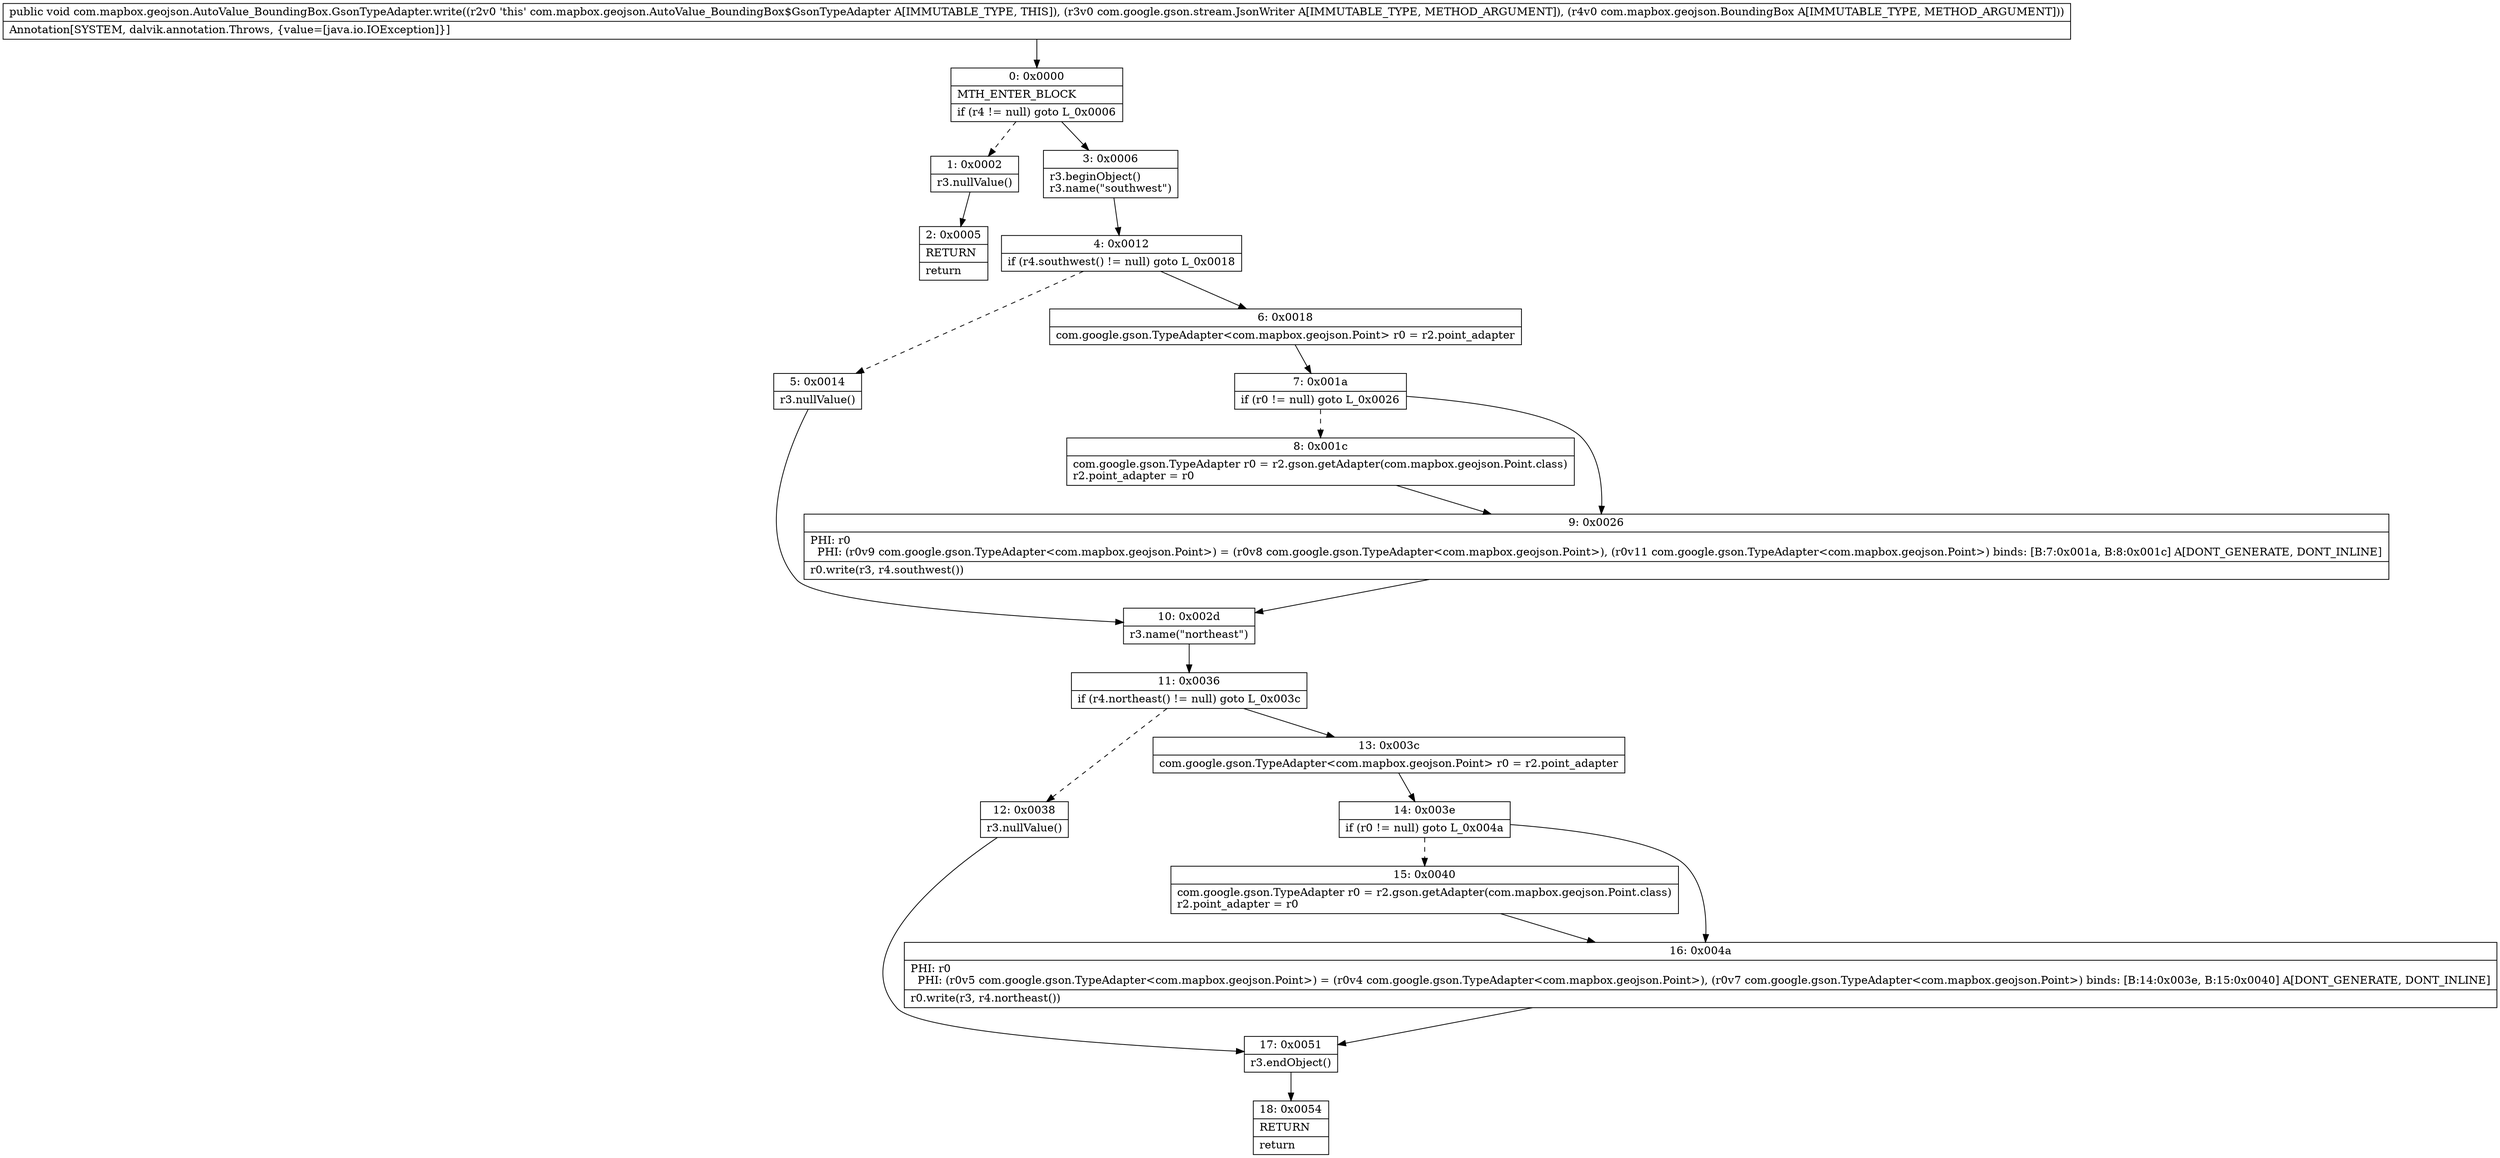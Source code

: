 digraph "CFG forcom.mapbox.geojson.AutoValue_BoundingBox.GsonTypeAdapter.write(Lcom\/google\/gson\/stream\/JsonWriter;Lcom\/mapbox\/geojson\/BoundingBox;)V" {
Node_0 [shape=record,label="{0\:\ 0x0000|MTH_ENTER_BLOCK\l|if (r4 != null) goto L_0x0006\l}"];
Node_1 [shape=record,label="{1\:\ 0x0002|r3.nullValue()\l}"];
Node_2 [shape=record,label="{2\:\ 0x0005|RETURN\l|return\l}"];
Node_3 [shape=record,label="{3\:\ 0x0006|r3.beginObject()\lr3.name(\"southwest\")\l}"];
Node_4 [shape=record,label="{4\:\ 0x0012|if (r4.southwest() != null) goto L_0x0018\l}"];
Node_5 [shape=record,label="{5\:\ 0x0014|r3.nullValue()\l}"];
Node_6 [shape=record,label="{6\:\ 0x0018|com.google.gson.TypeAdapter\<com.mapbox.geojson.Point\> r0 = r2.point_adapter\l}"];
Node_7 [shape=record,label="{7\:\ 0x001a|if (r0 != null) goto L_0x0026\l}"];
Node_8 [shape=record,label="{8\:\ 0x001c|com.google.gson.TypeAdapter r0 = r2.gson.getAdapter(com.mapbox.geojson.Point.class)\lr2.point_adapter = r0\l}"];
Node_9 [shape=record,label="{9\:\ 0x0026|PHI: r0 \l  PHI: (r0v9 com.google.gson.TypeAdapter\<com.mapbox.geojson.Point\>) = (r0v8 com.google.gson.TypeAdapter\<com.mapbox.geojson.Point\>), (r0v11 com.google.gson.TypeAdapter\<com.mapbox.geojson.Point\>) binds: [B:7:0x001a, B:8:0x001c] A[DONT_GENERATE, DONT_INLINE]\l|r0.write(r3, r4.southwest())\l}"];
Node_10 [shape=record,label="{10\:\ 0x002d|r3.name(\"northeast\")\l}"];
Node_11 [shape=record,label="{11\:\ 0x0036|if (r4.northeast() != null) goto L_0x003c\l}"];
Node_12 [shape=record,label="{12\:\ 0x0038|r3.nullValue()\l}"];
Node_13 [shape=record,label="{13\:\ 0x003c|com.google.gson.TypeAdapter\<com.mapbox.geojson.Point\> r0 = r2.point_adapter\l}"];
Node_14 [shape=record,label="{14\:\ 0x003e|if (r0 != null) goto L_0x004a\l}"];
Node_15 [shape=record,label="{15\:\ 0x0040|com.google.gson.TypeAdapter r0 = r2.gson.getAdapter(com.mapbox.geojson.Point.class)\lr2.point_adapter = r0\l}"];
Node_16 [shape=record,label="{16\:\ 0x004a|PHI: r0 \l  PHI: (r0v5 com.google.gson.TypeAdapter\<com.mapbox.geojson.Point\>) = (r0v4 com.google.gson.TypeAdapter\<com.mapbox.geojson.Point\>), (r0v7 com.google.gson.TypeAdapter\<com.mapbox.geojson.Point\>) binds: [B:14:0x003e, B:15:0x0040] A[DONT_GENERATE, DONT_INLINE]\l|r0.write(r3, r4.northeast())\l}"];
Node_17 [shape=record,label="{17\:\ 0x0051|r3.endObject()\l}"];
Node_18 [shape=record,label="{18\:\ 0x0054|RETURN\l|return\l}"];
MethodNode[shape=record,label="{public void com.mapbox.geojson.AutoValue_BoundingBox.GsonTypeAdapter.write((r2v0 'this' com.mapbox.geojson.AutoValue_BoundingBox$GsonTypeAdapter A[IMMUTABLE_TYPE, THIS]), (r3v0 com.google.gson.stream.JsonWriter A[IMMUTABLE_TYPE, METHOD_ARGUMENT]), (r4v0 com.mapbox.geojson.BoundingBox A[IMMUTABLE_TYPE, METHOD_ARGUMENT]))  | Annotation[SYSTEM, dalvik.annotation.Throws, \{value=[java.io.IOException]\}]\l}"];
MethodNode -> Node_0;
Node_0 -> Node_1[style=dashed];
Node_0 -> Node_3;
Node_1 -> Node_2;
Node_3 -> Node_4;
Node_4 -> Node_5[style=dashed];
Node_4 -> Node_6;
Node_5 -> Node_10;
Node_6 -> Node_7;
Node_7 -> Node_8[style=dashed];
Node_7 -> Node_9;
Node_8 -> Node_9;
Node_9 -> Node_10;
Node_10 -> Node_11;
Node_11 -> Node_12[style=dashed];
Node_11 -> Node_13;
Node_12 -> Node_17;
Node_13 -> Node_14;
Node_14 -> Node_15[style=dashed];
Node_14 -> Node_16;
Node_15 -> Node_16;
Node_16 -> Node_17;
Node_17 -> Node_18;
}

